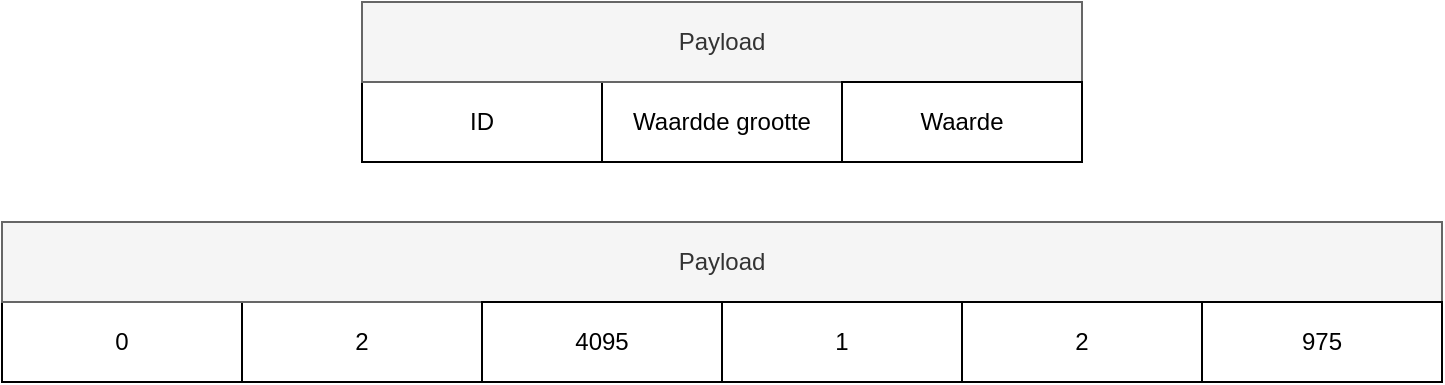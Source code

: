 <mxfile version="14.6.13" type="device"><diagram id="zfWtn1hraR8FYjFKx_Sj" name="Page-1"><mxGraphModel dx="2035" dy="585" grid="1" gridSize="10" guides="1" tooltips="1" connect="1" arrows="1" fold="1" page="1" pageScale="1" pageWidth="850" pageHeight="1100" math="0" shadow="0"><root><mxCell id="0"/><mxCell id="1" parent="0"/><mxCell id="kk0b_jMie-0Yp8DnT9Dq-1" value="ID" style="rounded=0;whiteSpace=wrap;html=1;" vertex="1" parent="1"><mxGeometry x="120" y="270" width="120" height="40" as="geometry"/></mxCell><mxCell id="kk0b_jMie-0Yp8DnT9Dq-2" value="Waardde grootte" style="rounded=0;whiteSpace=wrap;html=1;" vertex="1" parent="1"><mxGeometry x="240" y="270" width="120" height="40" as="geometry"/></mxCell><mxCell id="kk0b_jMie-0Yp8DnT9Dq-5" value="Payload" style="rounded=0;whiteSpace=wrap;html=1;fillColor=#f5f5f5;strokeColor=#666666;fontColor=#333333;" vertex="1" parent="1"><mxGeometry x="120" y="230" width="360" height="40" as="geometry"/></mxCell><mxCell id="kk0b_jMie-0Yp8DnT9Dq-9" value="Waarde" style="rounded=0;whiteSpace=wrap;html=1;" vertex="1" parent="1"><mxGeometry x="360" y="270" width="120" height="40" as="geometry"/></mxCell><mxCell id="kk0b_jMie-0Yp8DnT9Dq-10" value="0" style="rounded=0;whiteSpace=wrap;html=1;" vertex="1" parent="1"><mxGeometry x="-60" y="380" width="120" height="40" as="geometry"/></mxCell><mxCell id="kk0b_jMie-0Yp8DnT9Dq-11" value="2" style="rounded=0;whiteSpace=wrap;html=1;" vertex="1" parent="1"><mxGeometry x="60" y="380" width="120" height="40" as="geometry"/></mxCell><mxCell id="kk0b_jMie-0Yp8DnT9Dq-12" value="Payload" style="rounded=0;whiteSpace=wrap;html=1;fillColor=#f5f5f5;strokeColor=#666666;fontColor=#333333;" vertex="1" parent="1"><mxGeometry x="-60" y="340" width="720" height="40" as="geometry"/></mxCell><mxCell id="kk0b_jMie-0Yp8DnT9Dq-13" value="4095" style="rounded=0;whiteSpace=wrap;html=1;" vertex="1" parent="1"><mxGeometry x="180" y="380" width="120" height="40" as="geometry"/></mxCell><mxCell id="kk0b_jMie-0Yp8DnT9Dq-14" value="1" style="rounded=0;whiteSpace=wrap;html=1;" vertex="1" parent="1"><mxGeometry x="300" y="380" width="120" height="40" as="geometry"/></mxCell><mxCell id="kk0b_jMie-0Yp8DnT9Dq-15" value="2" style="rounded=0;whiteSpace=wrap;html=1;" vertex="1" parent="1"><mxGeometry x="420" y="380" width="120" height="40" as="geometry"/></mxCell><mxCell id="kk0b_jMie-0Yp8DnT9Dq-16" value="975" style="rounded=0;whiteSpace=wrap;html=1;" vertex="1" parent="1"><mxGeometry x="540" y="380" width="120" height="40" as="geometry"/></mxCell></root></mxGraphModel></diagram></mxfile>